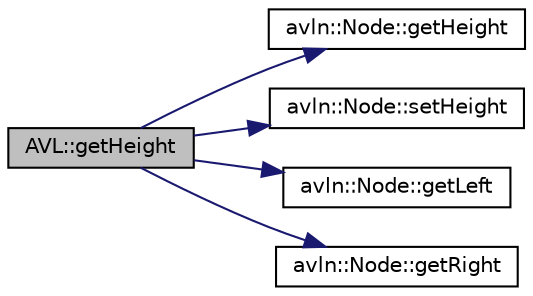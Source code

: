 digraph "AVL::getHeight"
{
  edge [fontname="Helvetica",fontsize="10",labelfontname="Helvetica",labelfontsize="10"];
  node [fontname="Helvetica",fontsize="10",shape=record];
  rankdir="LR";
  Node1 [label="AVL::getHeight",height=0.2,width=0.4,color="black", fillcolor="grey75", style="filled", fontcolor="black"];
  Node1 -> Node2 [color="midnightblue",fontsize="10",style="solid"];
  Node2 [label="avln::Node::getHeight",height=0.2,width=0.4,color="black", fillcolor="white", style="filled",URL="$classavln_1_1_node.html#a6f7ca47990ff821955174da329a2c899"];
  Node1 -> Node3 [color="midnightblue",fontsize="10",style="solid"];
  Node3 [label="avln::Node::setHeight",height=0.2,width=0.4,color="black", fillcolor="white", style="filled",URL="$classavln_1_1_node.html#adb40e177e84b957e1d0230b057ec8bf9"];
  Node1 -> Node4 [color="midnightblue",fontsize="10",style="solid"];
  Node4 [label="avln::Node::getLeft",height=0.2,width=0.4,color="black", fillcolor="white", style="filled",URL="$classavln_1_1_node.html#ad39cf45af29db3be415f812495c1c201"];
  Node1 -> Node5 [color="midnightblue",fontsize="10",style="solid"];
  Node5 [label="avln::Node::getRight",height=0.2,width=0.4,color="black", fillcolor="white", style="filled",URL="$classavln_1_1_node.html#ae6e852e00c029d06ae34c0a415a13812"];
}
